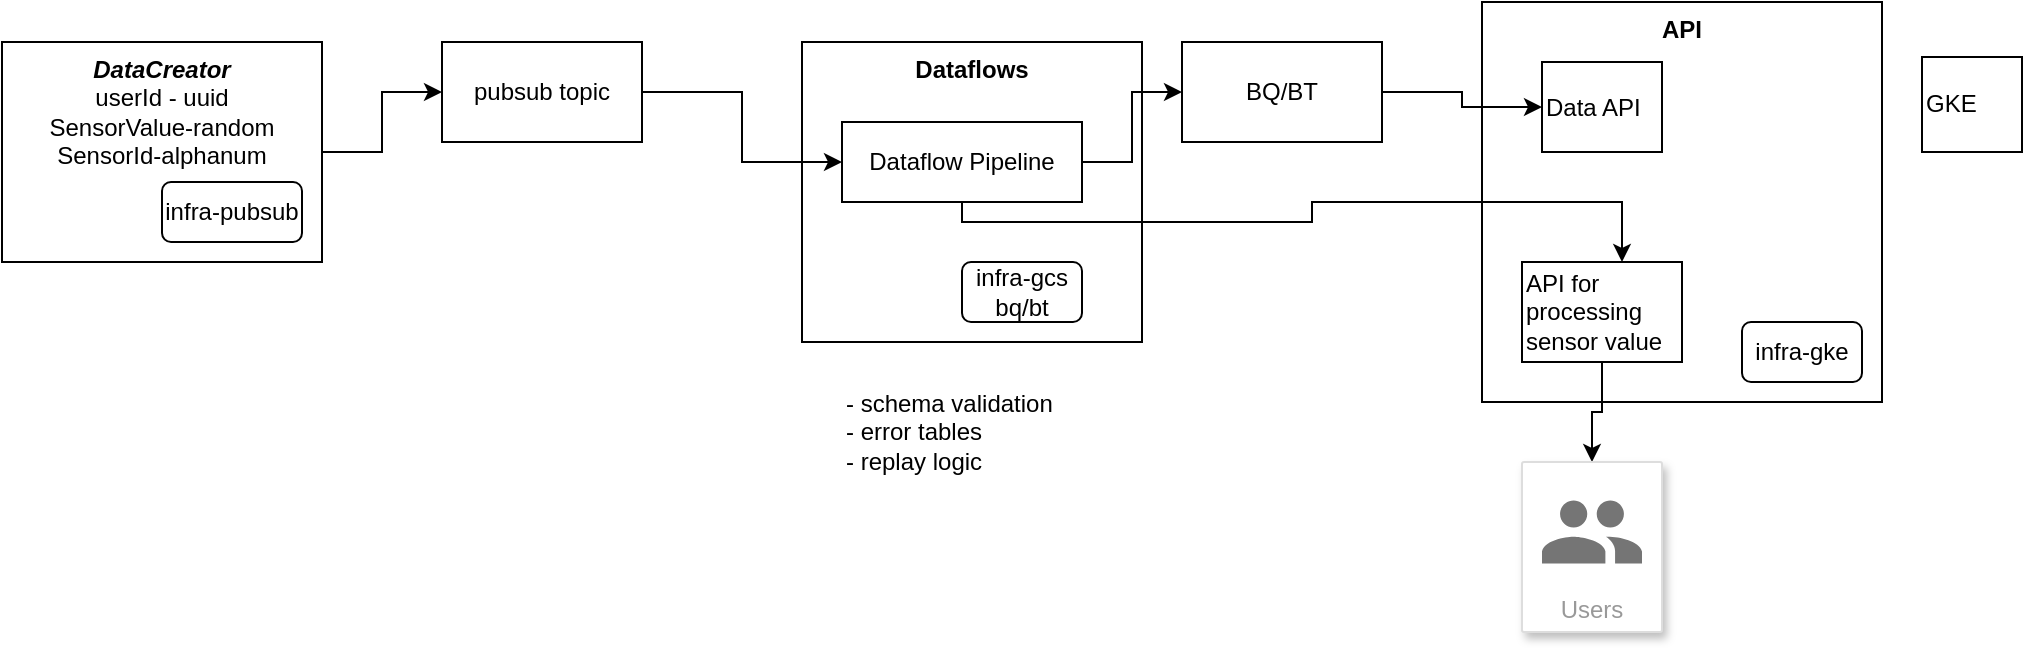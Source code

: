<mxfile version="14.4.9" type="device"><diagram id="DfDIyLVEdOwDWA7T8HAo" name="Page-1"><mxGraphModel dx="1108" dy="492" grid="1" gridSize="10" guides="1" tooltips="1" connect="1" arrows="1" fold="1" page="1" pageScale="1" pageWidth="850" pageHeight="1100" math="0" shadow="0"><root><mxCell id="0"/><mxCell id="1" parent="0"/><mxCell id="HBYLJHPnYZnTtYtbkb2n-5" style="edgeStyle=orthogonalEdgeStyle;rounded=0;orthogonalLoop=1;jettySize=auto;html=1;entryX=0;entryY=0.5;entryDx=0;entryDy=0;" edge="1" parent="1" source="HBYLJHPnYZnTtYtbkb2n-1" target="HBYLJHPnYZnTtYtbkb2n-4"><mxGeometry relative="1" as="geometry"/></mxCell><mxCell id="HBYLJHPnYZnTtYtbkb2n-1" value="&lt;i&gt;&lt;b&gt;DataCreator&lt;/b&gt;&lt;/i&gt;&lt;br&gt;userId - uuid&lt;br&gt;SensorValue-random&lt;br&gt;SensorId-alphanum" style="rounded=0;whiteSpace=wrap;html=1;verticalAlign=top;" vertex="1" parent="1"><mxGeometry x="60" y="80" width="160" height="110" as="geometry"/></mxCell><mxCell id="HBYLJHPnYZnTtYtbkb2n-2" value="infra-pubsub" style="rounded=1;whiteSpace=wrap;html=1;" vertex="1" parent="1"><mxGeometry x="140" y="150" width="70" height="30" as="geometry"/></mxCell><mxCell id="HBYLJHPnYZnTtYtbkb2n-3" value="&lt;b&gt;Dataflows&lt;/b&gt;" style="rounded=0;whiteSpace=wrap;html=1;verticalAlign=top;" vertex="1" parent="1"><mxGeometry x="460" y="80" width="170" height="150" as="geometry"/></mxCell><mxCell id="HBYLJHPnYZnTtYtbkb2n-7" style="edgeStyle=orthogonalEdgeStyle;rounded=0;orthogonalLoop=1;jettySize=auto;html=1;entryX=0;entryY=0.5;entryDx=0;entryDy=0;" edge="1" parent="1" source="HBYLJHPnYZnTtYtbkb2n-4" target="HBYLJHPnYZnTtYtbkb2n-6"><mxGeometry relative="1" as="geometry"/></mxCell><mxCell id="HBYLJHPnYZnTtYtbkb2n-4" value="pubsub topic" style="rounded=0;whiteSpace=wrap;html=1;" vertex="1" parent="1"><mxGeometry x="280" y="80" width="100" height="50" as="geometry"/></mxCell><mxCell id="HBYLJHPnYZnTtYtbkb2n-10" style="edgeStyle=orthogonalEdgeStyle;rounded=0;orthogonalLoop=1;jettySize=auto;html=1;" edge="1" parent="1" source="HBYLJHPnYZnTtYtbkb2n-6" target="HBYLJHPnYZnTtYtbkb2n-9"><mxGeometry relative="1" as="geometry"/></mxCell><mxCell id="HBYLJHPnYZnTtYtbkb2n-6" value="Dataflow Pipeline" style="rounded=0;whiteSpace=wrap;html=1;" vertex="1" parent="1"><mxGeometry x="480" y="120" width="120" height="40" as="geometry"/></mxCell><mxCell id="HBYLJHPnYZnTtYtbkb2n-8" value="infra-gcs&lt;br&gt;bq/bt" style="rounded=1;whiteSpace=wrap;html=1;" vertex="1" parent="1"><mxGeometry x="540" y="190" width="60" height="30" as="geometry"/></mxCell><mxCell id="HBYLJHPnYZnTtYtbkb2n-9" value="BQ/BT" style="rounded=0;whiteSpace=wrap;html=1;" vertex="1" parent="1"><mxGeometry x="650" y="80" width="100" height="50" as="geometry"/></mxCell><mxCell id="HBYLJHPnYZnTtYtbkb2n-12" value="- schema validation&lt;br&gt;&lt;div&gt;- error tables&lt;/div&gt;&lt;div&gt;- replay logic&lt;br&gt;&lt;/div&gt;" style="text;html=1;strokeColor=none;fillColor=none;align=left;verticalAlign=middle;whiteSpace=wrap;rounded=0;" vertex="1" parent="1"><mxGeometry x="480" y="250" width="120" height="50" as="geometry"/></mxCell><mxCell id="HBYLJHPnYZnTtYtbkb2n-13" value="&lt;div align=&quot;center&quot;&gt;&lt;b&gt;API&lt;/b&gt;&lt;/div&gt;" style="rounded=0;whiteSpace=wrap;html=1;align=center;verticalAlign=top;" vertex="1" parent="1"><mxGeometry x="800" y="60" width="200" height="200" as="geometry"/></mxCell><mxCell id="HBYLJHPnYZnTtYtbkb2n-23" style="edgeStyle=orthogonalEdgeStyle;rounded=0;orthogonalLoop=1;jettySize=auto;html=1;exitX=0.5;exitY=1;exitDx=0;exitDy=0;entryX=0.5;entryY=0;entryDx=0;entryDy=0;" edge="1" parent="1" source="HBYLJHPnYZnTtYtbkb2n-14" target="HBYLJHPnYZnTtYtbkb2n-21"><mxGeometry relative="1" as="geometry"/></mxCell><mxCell id="HBYLJHPnYZnTtYtbkb2n-14" value="API for processing sensor value" style="rounded=0;whiteSpace=wrap;html=1;align=left;" vertex="1" parent="1"><mxGeometry x="820" y="190" width="80" height="50" as="geometry"/></mxCell><mxCell id="HBYLJHPnYZnTtYtbkb2n-15" style="edgeStyle=orthogonalEdgeStyle;rounded=0;orthogonalLoop=1;jettySize=auto;html=1;" edge="1" parent="1" source="HBYLJHPnYZnTtYtbkb2n-6" target="HBYLJHPnYZnTtYtbkb2n-14"><mxGeometry relative="1" as="geometry"><Array as="points"><mxPoint x="540" y="170"/><mxPoint x="715" y="170"/><mxPoint x="715" y="160"/><mxPoint x="870" y="160"/></Array></mxGeometry></mxCell><mxCell id="HBYLJHPnYZnTtYtbkb2n-17" value="Data API" style="rounded=0;whiteSpace=wrap;html=1;align=left;" vertex="1" parent="1"><mxGeometry x="830" y="90" width="60" height="45" as="geometry"/></mxCell><mxCell id="HBYLJHPnYZnTtYtbkb2n-18" style="edgeStyle=orthogonalEdgeStyle;rounded=0;orthogonalLoop=1;jettySize=auto;html=1;entryX=0;entryY=0.5;entryDx=0;entryDy=0;" edge="1" parent="1" source="HBYLJHPnYZnTtYtbkb2n-9" target="HBYLJHPnYZnTtYtbkb2n-17"><mxGeometry relative="1" as="geometry"/></mxCell><mxCell id="HBYLJHPnYZnTtYtbkb2n-19" value="GKE" style="rounded=0;whiteSpace=wrap;html=1;align=left;" vertex="1" parent="1"><mxGeometry x="1020" y="87.5" width="50" height="47.5" as="geometry"/></mxCell><mxCell id="HBYLJHPnYZnTtYtbkb2n-20" value="infra-gke" style="rounded=1;whiteSpace=wrap;html=1;" vertex="1" parent="1"><mxGeometry x="930" y="220" width="60" height="30" as="geometry"/></mxCell><mxCell id="HBYLJHPnYZnTtYtbkb2n-21" value="Users" style="strokeColor=#dddddd;shadow=1;strokeWidth=1;rounded=1;absoluteArcSize=1;arcSize=2;labelPosition=center;verticalLabelPosition=middle;align=center;verticalAlign=bottom;spacingLeft=0;fontColor=#999999;fontSize=12;whiteSpace=wrap;spacingBottom=2;" vertex="1" parent="1"><mxGeometry x="820" y="290" width="70" height="85" as="geometry"/></mxCell><mxCell id="HBYLJHPnYZnTtYtbkb2n-22" value="" style="dashed=0;connectable=0;html=1;fillColor=#757575;strokeColor=none;shape=mxgraph.gcp2.users;part=1;" vertex="1" parent="HBYLJHPnYZnTtYtbkb2n-21"><mxGeometry x="0.5" width="50" height="31.5" relative="1" as="geometry"><mxPoint x="-25" y="19.25" as="offset"/></mxGeometry></mxCell></root></mxGraphModel></diagram></mxfile>